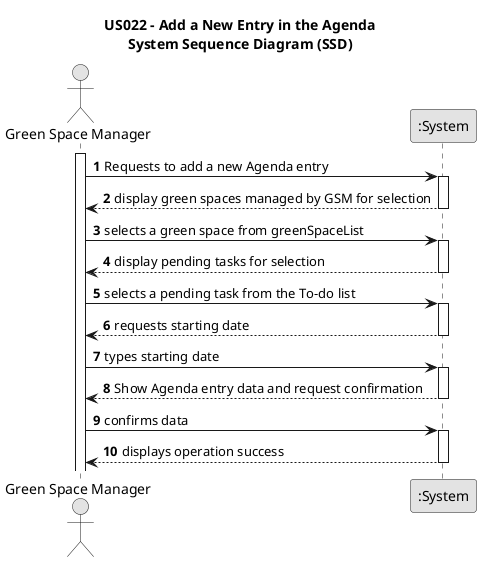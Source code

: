 @startuml
skinparam monochrome true
skinparam packageStyle rectangle
skinparam shadowing false

title US022 - Add a New Entry in the Agenda\nSystem Sequence Diagram (SSD)

autonumber

actor "Green Space Manager" as GSM
participant ":System" as System

activate GSM

    GSM -> System : Requests to add a new Agenda entry
    activate System

    System --> GSM : display green spaces managed by GSM for selection
        deactivate System

        GSM -> System : selects a green space from greenSpaceList
        activate System

        System --> GSM : display pending tasks for selection
    deactivate System

    GSM -> System : selects a pending task from the To-do list
    activate System



        System --> GSM : requests starting date
    deactivate System

    GSM -> System : types starting date
    activate System

        System --> GSM : Show Agenda entry data and request confirmation
        deactivate System

        GSM -> System : confirms data
        activate System

        System --> GSM : displays operation success
        
    deactivate System

@enduml
